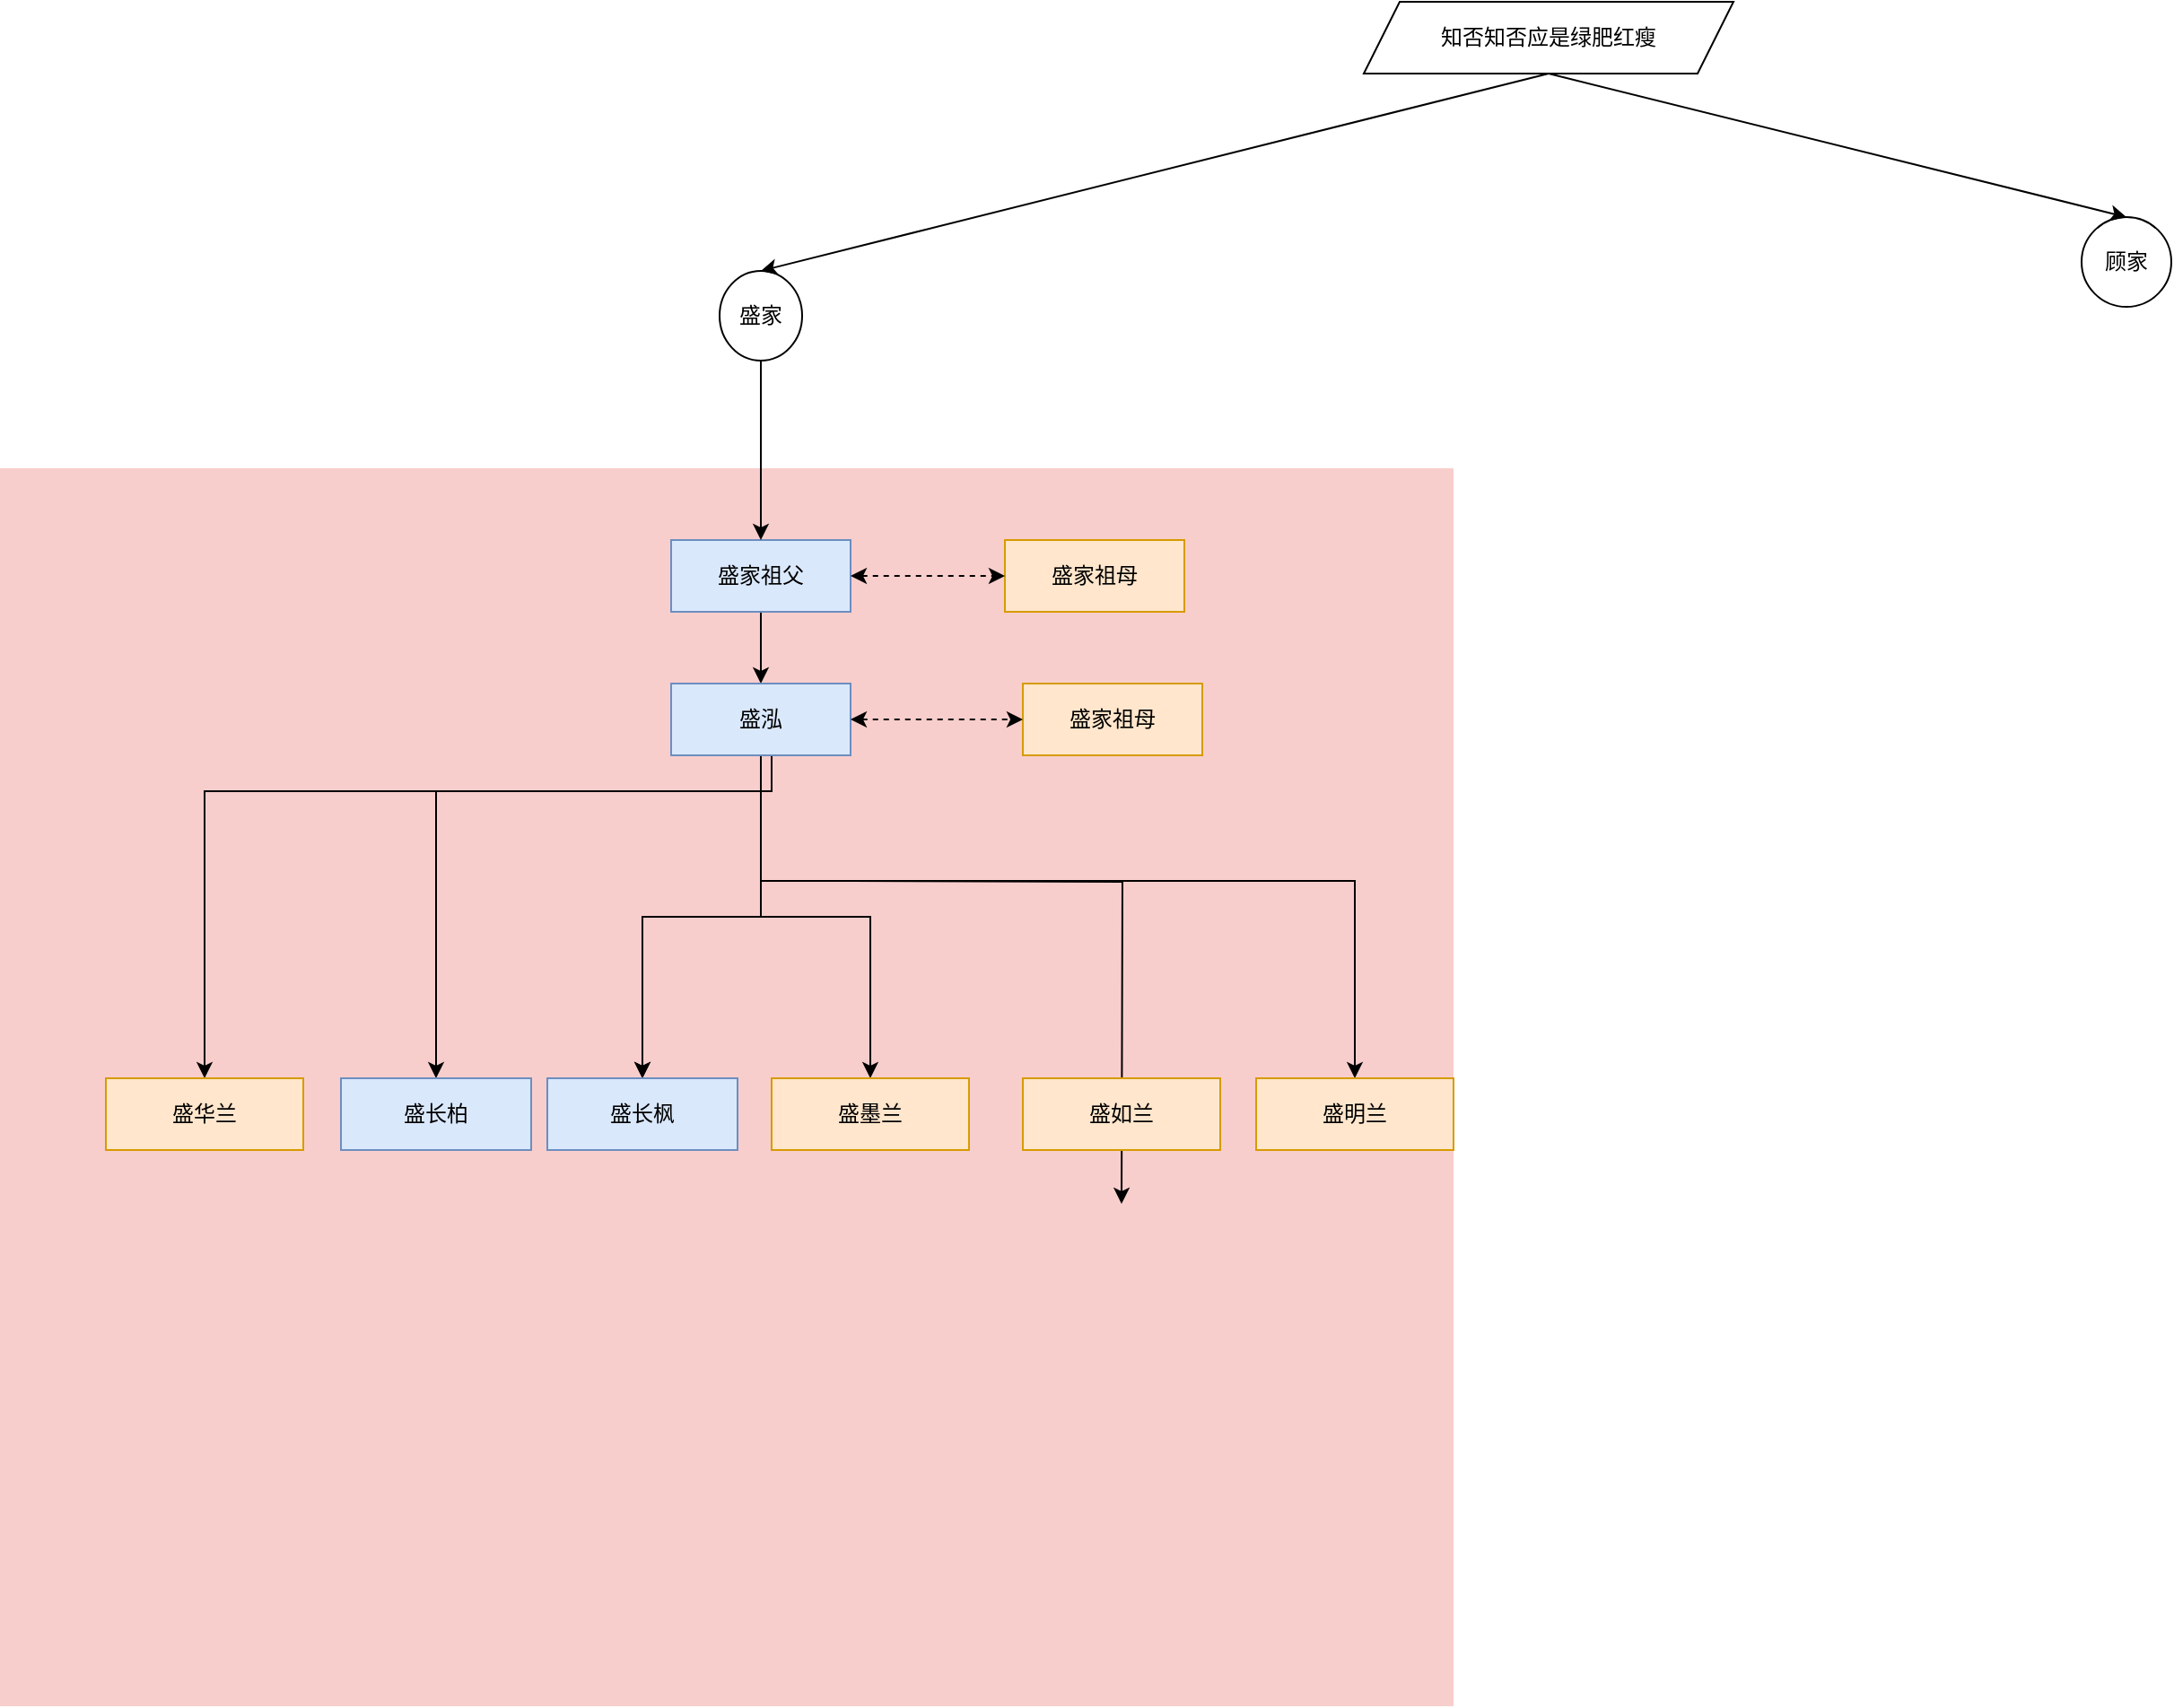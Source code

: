 <mxfile version="23.1.4" type="github">
  <diagram name="Page-1" id="e3a06f82-3646-2815-327d-82caf3d4e204">
    <mxGraphModel dx="1306" dy="2065" grid="1" gridSize="10" guides="1" tooltips="1" connect="1" arrows="1" fold="1" page="1" pageScale="1.5" pageWidth="1169" pageHeight="826" background="none" math="0" shadow="0">
      <root>
        <mxCell id="0" style=";html=1;" />
        <mxCell id="1" style=";html=1;" parent="0" />
        <mxCell id="qeWwrRHILzP10hV6NdzV-12" value="" style="whiteSpace=wrap;html=1;fillColor=#f8cecc;fontSize=14;strokeColor=none;verticalAlign=top;" vertex="1" parent="1">
          <mxGeometry x="230" y="-80" width="810" height="690" as="geometry" />
        </mxCell>
        <mxCell id="qeWwrRHILzP10hV6NdzV-42" value="" style="edgeStyle=orthogonalEdgeStyle;rounded=0;orthogonalLoop=1;jettySize=auto;html=1;" edge="1" parent="1" source="qeWwrRHILzP10hV6NdzV-14" target="qeWwrRHILzP10hV6NdzV-16">
          <mxGeometry relative="1" as="geometry" />
        </mxCell>
        <mxCell id="qeWwrRHILzP10hV6NdzV-14" value="盛家祖父" style="rounded=0;whiteSpace=wrap;html=1;fillColor=#dae8fc;strokeColor=#6c8ebf;" vertex="1" parent="1">
          <mxGeometry x="604" y="-40" width="100" height="40" as="geometry" />
        </mxCell>
        <mxCell id="qeWwrRHILzP10hV6NdzV-15" value="盛家祖母" style="rounded=0;whiteSpace=wrap;html=1;fillColor=#ffe6cc;strokeColor=#d79b00;" vertex="1" parent="1">
          <mxGeometry x="790" y="-40" width="100" height="40" as="geometry" />
        </mxCell>
        <mxCell id="qeWwrRHILzP10hV6NdzV-27" value="" style="edgeStyle=orthogonalEdgeStyle;rounded=0;orthogonalLoop=1;jettySize=auto;html=1;" edge="1" parent="1" source="qeWwrRHILzP10hV6NdzV-16" target="qeWwrRHILzP10hV6NdzV-26">
          <mxGeometry relative="1" as="geometry">
            <Array as="points">
              <mxPoint x="654" y="100" />
              <mxPoint x="473" y="100" />
            </Array>
          </mxGeometry>
        </mxCell>
        <mxCell id="qeWwrRHILzP10hV6NdzV-37" value="" style="edgeStyle=orthogonalEdgeStyle;rounded=0;orthogonalLoop=1;jettySize=auto;html=1;" edge="1" parent="1" source="qeWwrRHILzP10hV6NdzV-16" target="qeWwrRHILzP10hV6NdzV-36">
          <mxGeometry relative="1" as="geometry" />
        </mxCell>
        <mxCell id="qeWwrRHILzP10hV6NdzV-38" value="" style="edgeStyle=orthogonalEdgeStyle;rounded=0;orthogonalLoop=1;jettySize=auto;html=1;" edge="1" parent="1" source="qeWwrRHILzP10hV6NdzV-16" target="qeWwrRHILzP10hV6NdzV-36">
          <mxGeometry relative="1" as="geometry" />
        </mxCell>
        <mxCell id="qeWwrRHILzP10hV6NdzV-39" value="" style="edgeStyle=orthogonalEdgeStyle;rounded=0;orthogonalLoop=1;jettySize=auto;html=1;" edge="1" parent="1" source="qeWwrRHILzP10hV6NdzV-16" target="qeWwrRHILzP10hV6NdzV-32">
          <mxGeometry relative="1" as="geometry" />
        </mxCell>
        <mxCell id="qeWwrRHILzP10hV6NdzV-40" value="" style="edgeStyle=orthogonalEdgeStyle;rounded=0;orthogonalLoop=1;jettySize=auto;html=1;" edge="1" parent="1">
          <mxGeometry relative="1" as="geometry">
            <mxPoint x="704" y="150" as="sourcePoint" />
            <mxPoint x="855" y="330" as="targetPoint" />
          </mxGeometry>
        </mxCell>
        <mxCell id="qeWwrRHILzP10hV6NdzV-41" value="" style="edgeStyle=orthogonalEdgeStyle;rounded=0;orthogonalLoop=1;jettySize=auto;html=1;" edge="1" parent="1" source="qeWwrRHILzP10hV6NdzV-16" target="qeWwrRHILzP10hV6NdzV-33">
          <mxGeometry relative="1" as="geometry">
            <Array as="points">
              <mxPoint x="654" y="150" />
              <mxPoint x="985" y="150" />
            </Array>
          </mxGeometry>
        </mxCell>
        <mxCell id="qeWwrRHILzP10hV6NdzV-43" value="" style="edgeStyle=orthogonalEdgeStyle;rounded=0;orthogonalLoop=1;jettySize=auto;html=1;" edge="1" parent="1" source="qeWwrRHILzP10hV6NdzV-16" target="qeWwrRHILzP10hV6NdzV-34">
          <mxGeometry relative="1" as="geometry">
            <Array as="points">
              <mxPoint x="660" y="100" />
              <mxPoint x="344" y="100" />
            </Array>
          </mxGeometry>
        </mxCell>
        <mxCell id="qeWwrRHILzP10hV6NdzV-16" value="盛泓" style="rounded=0;whiteSpace=wrap;html=1;fillColor=#dae8fc;strokeColor=#6c8ebf;" vertex="1" parent="1">
          <mxGeometry x="604" y="40" width="100" height="40" as="geometry" />
        </mxCell>
        <mxCell id="qeWwrRHILzP10hV6NdzV-18" value="顾家" style="ellipse;whiteSpace=wrap;html=1;aspect=fixed;" vertex="1" parent="1">
          <mxGeometry x="1390" y="-220" width="50" height="50" as="geometry" />
        </mxCell>
        <mxCell id="qeWwrRHILzP10hV6NdzV-19" value="知否知否应是绿肥红瘦" style="shape=parallelogram;perimeter=parallelogramPerimeter;whiteSpace=wrap;html=1;fixedSize=1;" vertex="1" parent="1">
          <mxGeometry x="990" y="-340" width="206" height="40" as="geometry" />
        </mxCell>
        <mxCell id="qeWwrRHILzP10hV6NdzV-20" value="盛家" style="ellipse;whiteSpace=wrap;html=1;" vertex="1" parent="1">
          <mxGeometry x="631" y="-190" width="46" height="50" as="geometry" />
        </mxCell>
        <mxCell id="qeWwrRHILzP10hV6NdzV-22" value="" style="endArrow=classic;html=1;rounded=0;exitX=0.5;exitY=1;exitDx=0;exitDy=0;entryX=0.5;entryY=0;entryDx=0;entryDy=0;" edge="1" parent="1" source="qeWwrRHILzP10hV6NdzV-19" target="qeWwrRHILzP10hV6NdzV-20">
          <mxGeometry width="50" height="50" relative="1" as="geometry">
            <mxPoint x="870" y="-330" as="sourcePoint" />
            <mxPoint x="920" y="-380" as="targetPoint" />
          </mxGeometry>
        </mxCell>
        <mxCell id="qeWwrRHILzP10hV6NdzV-23" value="" style="endArrow=classic;html=1;rounded=0;exitX=0.5;exitY=1;exitDx=0;exitDy=0;entryX=0.5;entryY=0;entryDx=0;entryDy=0;" edge="1" parent="1" source="qeWwrRHILzP10hV6NdzV-19" target="qeWwrRHILzP10hV6NdzV-18">
          <mxGeometry width="50" height="50" relative="1" as="geometry">
            <mxPoint x="887" y="-290" as="sourcePoint" />
            <mxPoint x="647" y="-180" as="targetPoint" />
          </mxGeometry>
        </mxCell>
        <mxCell id="qeWwrRHILzP10hV6NdzV-24" value="" style="endArrow=classic;html=1;rounded=0;exitX=0.5;exitY=1;exitDx=0;exitDy=0;" edge="1" parent="1" source="qeWwrRHILzP10hV6NdzV-20" target="qeWwrRHILzP10hV6NdzV-14">
          <mxGeometry width="50" height="50" relative="1" as="geometry">
            <mxPoint x="897" y="-280" as="sourcePoint" />
            <mxPoint x="657" y="-170" as="targetPoint" />
          </mxGeometry>
        </mxCell>
        <mxCell id="qeWwrRHILzP10hV6NdzV-25" value="" style="endArrow=classic;startArrow=classic;html=1;rounded=0;exitX=1;exitY=0.5;exitDx=0;exitDy=0;dashed=1;" edge="1" parent="1" source="qeWwrRHILzP10hV6NdzV-14" target="qeWwrRHILzP10hV6NdzV-15">
          <mxGeometry width="50" height="50" relative="1" as="geometry">
            <mxPoint x="730" y="120" as="sourcePoint" />
            <mxPoint x="780" y="70" as="targetPoint" />
          </mxGeometry>
        </mxCell>
        <mxCell id="qeWwrRHILzP10hV6NdzV-26" value="盛长柏" style="rounded=0;whiteSpace=wrap;html=1;fillColor=#dae8fc;strokeColor=#6c8ebf;" vertex="1" parent="1">
          <mxGeometry x="420" y="260" width="106" height="40" as="geometry" />
        </mxCell>
        <mxCell id="qeWwrRHILzP10hV6NdzV-28" value="盛如兰" style="whiteSpace=wrap;html=1;fillColor=#ffe6cc;strokeColor=#d79b00;rounded=0;" vertex="1" parent="1">
          <mxGeometry x="800" y="260" width="110" height="40" as="geometry" />
        </mxCell>
        <mxCell id="qeWwrRHILzP10hV6NdzV-32" value="盛墨兰" style="whiteSpace=wrap;html=1;fillColor=#ffe6cc;strokeColor=#d79b00;rounded=0;" vertex="1" parent="1">
          <mxGeometry x="660" y="260" width="110" height="40" as="geometry" />
        </mxCell>
        <mxCell id="qeWwrRHILzP10hV6NdzV-33" value="盛明兰" style="whiteSpace=wrap;html=1;fillColor=#ffe6cc;strokeColor=#d79b00;rounded=0;" vertex="1" parent="1">
          <mxGeometry x="930" y="260" width="110" height="40" as="geometry" />
        </mxCell>
        <mxCell id="qeWwrRHILzP10hV6NdzV-34" value="盛华兰" style="whiteSpace=wrap;html=1;fillColor=#ffe6cc;strokeColor=#d79b00;rounded=0;" vertex="1" parent="1">
          <mxGeometry x="289" y="260" width="110" height="40" as="geometry" />
        </mxCell>
        <mxCell id="qeWwrRHILzP10hV6NdzV-36" value="盛长枫" style="rounded=0;whiteSpace=wrap;html=1;fillColor=#dae8fc;strokeColor=#6c8ebf;" vertex="1" parent="1">
          <mxGeometry x="535" y="260" width="106" height="40" as="geometry" />
        </mxCell>
        <mxCell id="qeWwrRHILzP10hV6NdzV-44" value="盛家祖母" style="rounded=0;whiteSpace=wrap;html=1;fillColor=#ffe6cc;strokeColor=#d79b00;" vertex="1" parent="1">
          <mxGeometry x="800" y="40" width="100" height="40" as="geometry" />
        </mxCell>
        <mxCell id="qeWwrRHILzP10hV6NdzV-45" value="" style="endArrow=classic;startArrow=classic;html=1;rounded=0;exitX=1;exitY=0.5;exitDx=0;exitDy=0;dashed=1;entryX=0;entryY=0.5;entryDx=0;entryDy=0;" edge="1" parent="1" target="qeWwrRHILzP10hV6NdzV-44" source="qeWwrRHILzP10hV6NdzV-16">
          <mxGeometry width="50" height="50" relative="1" as="geometry">
            <mxPoint x="713" y="100" as="sourcePoint" />
            <mxPoint x="799" y="100" as="targetPoint" />
          </mxGeometry>
        </mxCell>
      </root>
    </mxGraphModel>
  </diagram>
</mxfile>
